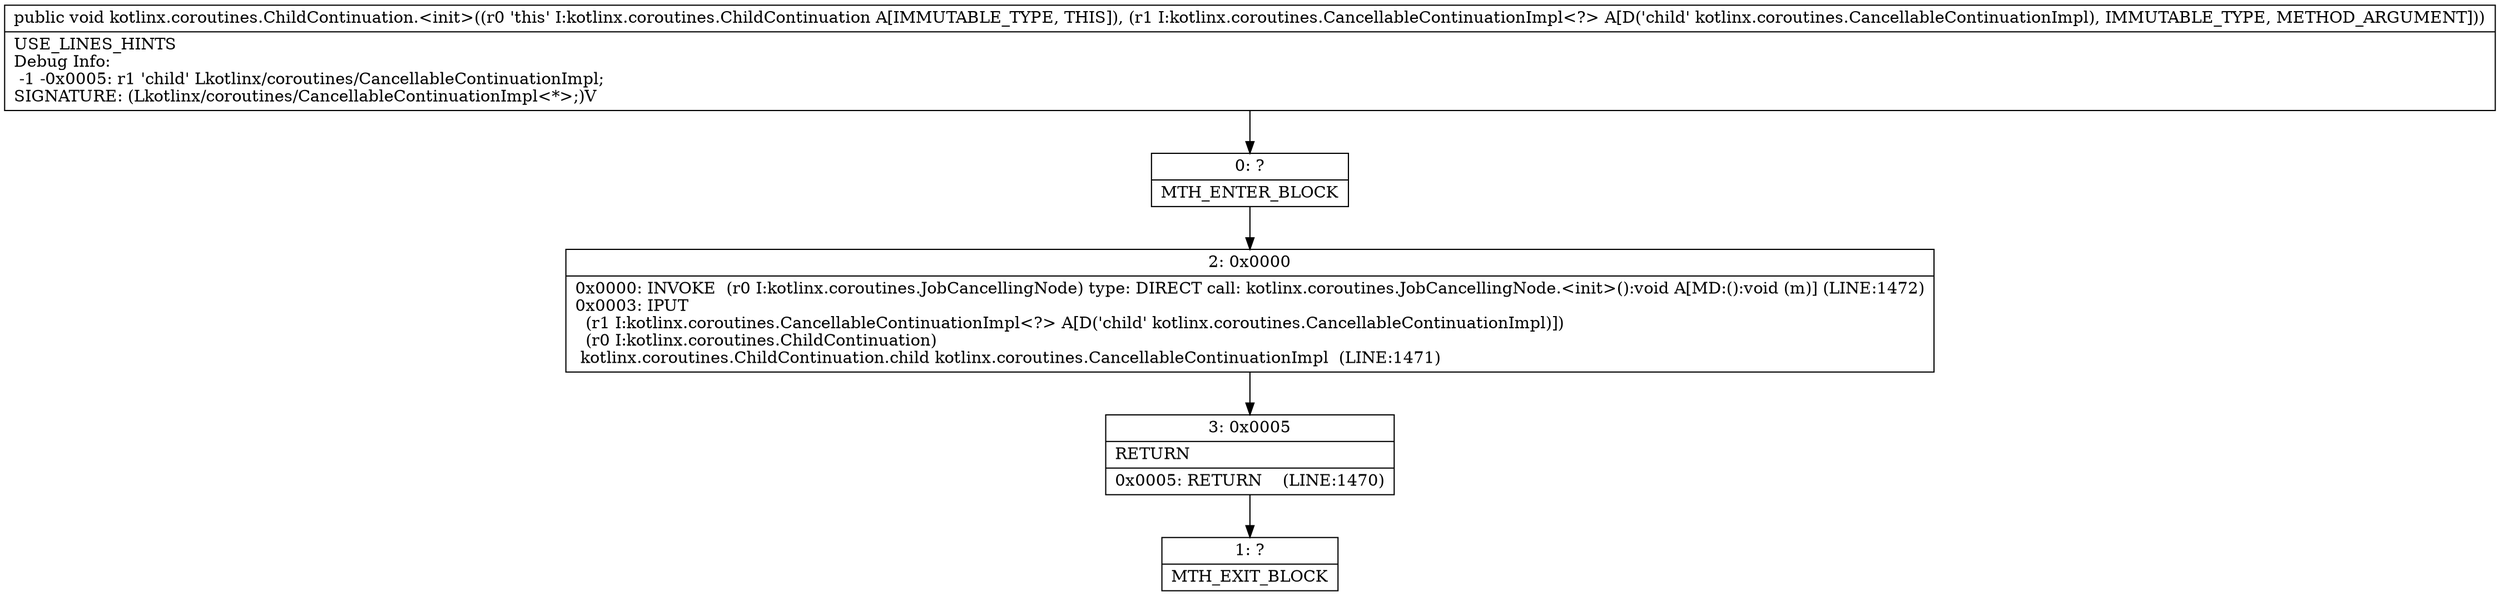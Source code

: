 digraph "CFG forkotlinx.coroutines.ChildContinuation.\<init\>(Lkotlinx\/coroutines\/CancellableContinuationImpl;)V" {
Node_0 [shape=record,label="{0\:\ ?|MTH_ENTER_BLOCK\l}"];
Node_2 [shape=record,label="{2\:\ 0x0000|0x0000: INVOKE  (r0 I:kotlinx.coroutines.JobCancellingNode) type: DIRECT call: kotlinx.coroutines.JobCancellingNode.\<init\>():void A[MD:():void (m)] (LINE:1472)\l0x0003: IPUT  \l  (r1 I:kotlinx.coroutines.CancellableContinuationImpl\<?\> A[D('child' kotlinx.coroutines.CancellableContinuationImpl)])\l  (r0 I:kotlinx.coroutines.ChildContinuation)\l kotlinx.coroutines.ChildContinuation.child kotlinx.coroutines.CancellableContinuationImpl  (LINE:1471)\l}"];
Node_3 [shape=record,label="{3\:\ 0x0005|RETURN\l|0x0005: RETURN    (LINE:1470)\l}"];
Node_1 [shape=record,label="{1\:\ ?|MTH_EXIT_BLOCK\l}"];
MethodNode[shape=record,label="{public void kotlinx.coroutines.ChildContinuation.\<init\>((r0 'this' I:kotlinx.coroutines.ChildContinuation A[IMMUTABLE_TYPE, THIS]), (r1 I:kotlinx.coroutines.CancellableContinuationImpl\<?\> A[D('child' kotlinx.coroutines.CancellableContinuationImpl), IMMUTABLE_TYPE, METHOD_ARGUMENT]))  | USE_LINES_HINTS\lDebug Info:\l  \-1 \-0x0005: r1 'child' Lkotlinx\/coroutines\/CancellableContinuationImpl;\lSIGNATURE: (Lkotlinx\/coroutines\/CancellableContinuationImpl\<*\>;)V\l}"];
MethodNode -> Node_0;Node_0 -> Node_2;
Node_2 -> Node_3;
Node_3 -> Node_1;
}


